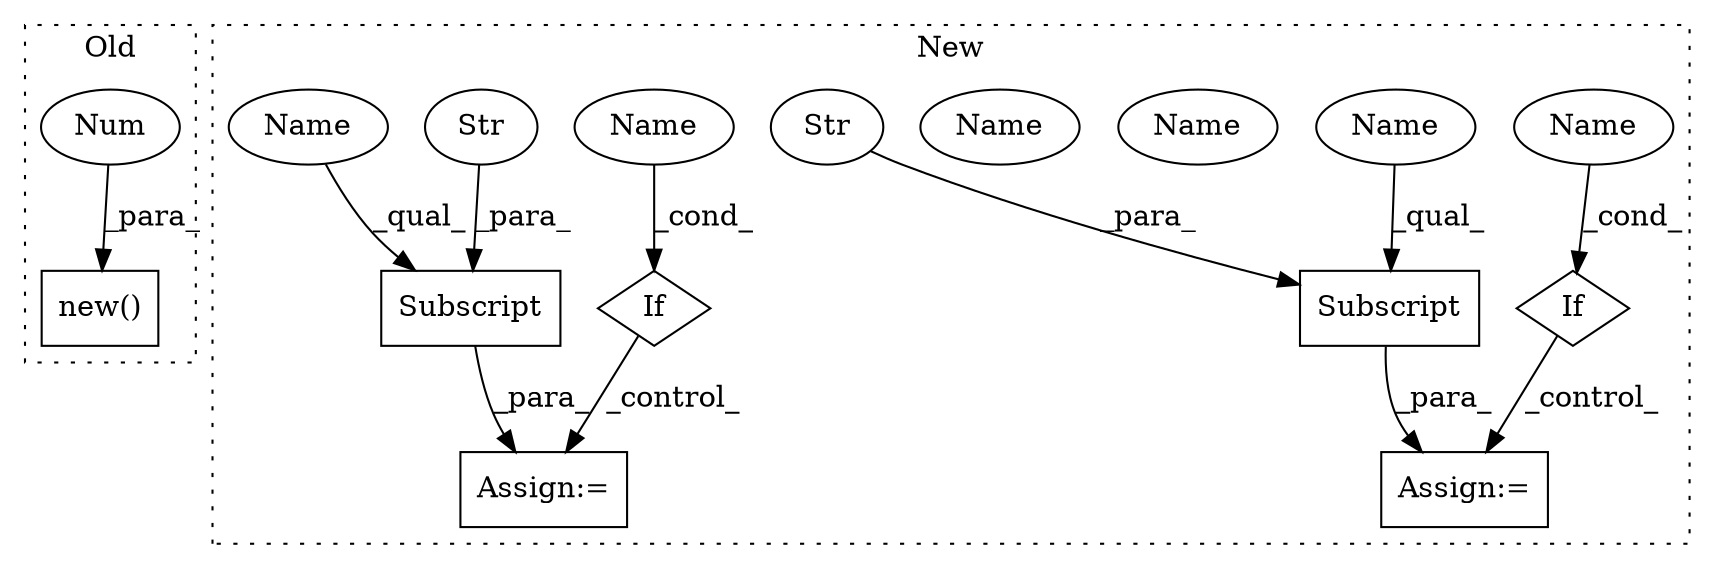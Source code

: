 digraph G {
subgraph cluster0 {
1 [label="new()" a="75" s="3813,3820" l="6,1" shape="box"];
12 [label="Num" a="76" s="3819" l="1" shape="ellipse"];
label = "Old";
style="dotted";
}
subgraph cluster1 {
2 [label="Subscript" a="63" s="4147,0" l="23,0" shape="box"];
3 [label="Assign:=" a="68" s="4144" l="3" shape="box"];
4 [label="Assign:=" a="68" s="4359" l="3" shape="box"];
5 [label="Str" a="66" s="4159" l="10" shape="ellipse"];
6 [label="If" a="96" s="4324" l="3" shape="diamond"];
7 [label="Subscript" a="63" s="4362,0" l="25,0" shape="box"];
8 [label="If" a="96" s="4109" l="3" shape="diamond"];
9 [label="Str" a="66" s="4374" l="12" shape="ellipse"];
10 [label="Name" a="87" s="4327" l="9" shape="ellipse"];
11 [label="Name" a="87" s="4112" l="9" shape="ellipse"];
13 [label="Name" a="87" s="4327" l="9" shape="ellipse"];
14 [label="Name" a="87" s="4112" l="9" shape="ellipse"];
15 [label="Name" a="87" s="4147" l="11" shape="ellipse"];
16 [label="Name" a="87" s="4362" l="11" shape="ellipse"];
label = "New";
style="dotted";
}
2 -> 3 [label="_para_"];
5 -> 2 [label="_para_"];
6 -> 4 [label="_control_"];
7 -> 4 [label="_para_"];
8 -> 3 [label="_control_"];
9 -> 7 [label="_para_"];
12 -> 1 [label="_para_"];
13 -> 6 [label="_cond_"];
14 -> 8 [label="_cond_"];
15 -> 2 [label="_qual_"];
16 -> 7 [label="_qual_"];
}